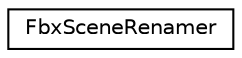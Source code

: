 digraph "クラス階層図"
{
  edge [fontname="Helvetica",fontsize="10",labelfontname="Helvetica",labelfontsize="10"];
  node [fontname="Helvetica",fontsize="10",shape=record];
  rankdir="LR";
  Node0 [label="FbxSceneRenamer",height=0.2,width=0.4,color="black", fillcolor="white", style="filled",URL="$class_fbx_scene_renamer.html"];
}
